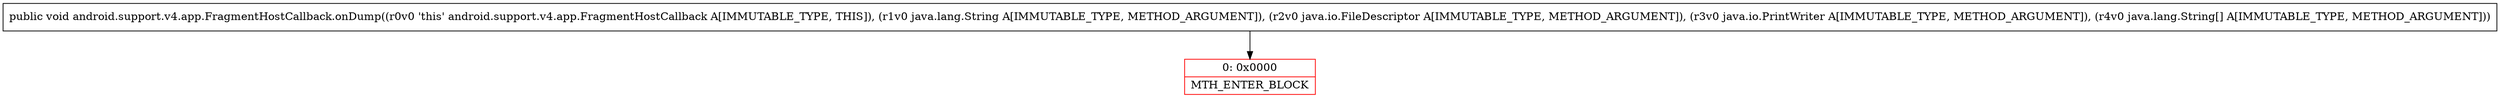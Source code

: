 digraph "CFG forandroid.support.v4.app.FragmentHostCallback.onDump(Ljava\/lang\/String;Ljava\/io\/FileDescriptor;Ljava\/io\/PrintWriter;[Ljava\/lang\/String;)V" {
subgraph cluster_Region_902119763 {
label = "R(0)";
node [shape=record,color=blue];
}
Node_0 [shape=record,color=red,label="{0\:\ 0x0000|MTH_ENTER_BLOCK\l}"];
MethodNode[shape=record,label="{public void android.support.v4.app.FragmentHostCallback.onDump((r0v0 'this' android.support.v4.app.FragmentHostCallback A[IMMUTABLE_TYPE, THIS]), (r1v0 java.lang.String A[IMMUTABLE_TYPE, METHOD_ARGUMENT]), (r2v0 java.io.FileDescriptor A[IMMUTABLE_TYPE, METHOD_ARGUMENT]), (r3v0 java.io.PrintWriter A[IMMUTABLE_TYPE, METHOD_ARGUMENT]), (r4v0 java.lang.String[] A[IMMUTABLE_TYPE, METHOD_ARGUMENT])) }"];
MethodNode -> Node_0;
}

